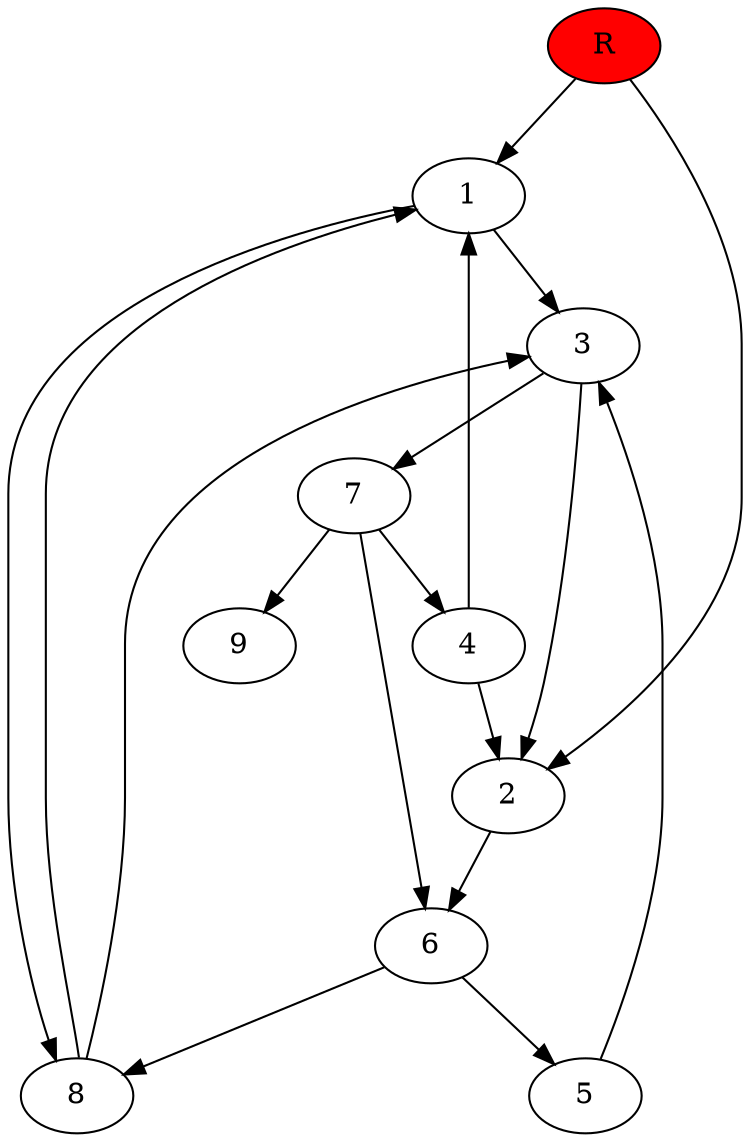 digraph prb28279 {
	1
	2
	3
	4
	5
	6
	7
	8
	R [fillcolor="#ff0000" style=filled]
	1 -> 3
	1 -> 8
	2 -> 6
	3 -> 2
	3 -> 7
	4 -> 1
	4 -> 2
	5 -> 3
	6 -> 5
	6 -> 8
	7 -> 4
	7 -> 6
	7 -> 9
	8 -> 1
	8 -> 3
	R -> 1
	R -> 2
}
